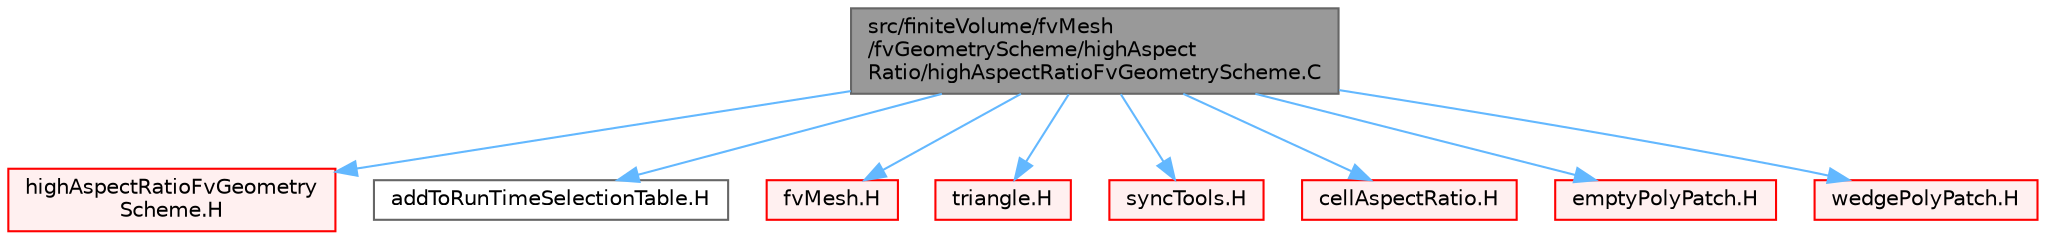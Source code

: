 digraph "src/finiteVolume/fvMesh/fvGeometryScheme/highAspectRatio/highAspectRatioFvGeometryScheme.C"
{
 // LATEX_PDF_SIZE
  bgcolor="transparent";
  edge [fontname=Helvetica,fontsize=10,labelfontname=Helvetica,labelfontsize=10];
  node [fontname=Helvetica,fontsize=10,shape=box,height=0.2,width=0.4];
  Node1 [id="Node000001",label="src/finiteVolume/fvMesh\l/fvGeometryScheme/highAspect\lRatio/highAspectRatioFvGeometryScheme.C",height=0.2,width=0.4,color="gray40", fillcolor="grey60", style="filled", fontcolor="black",tooltip=" "];
  Node1 -> Node2 [id="edge1_Node000001_Node000002",color="steelblue1",style="solid",tooltip=" "];
  Node2 [id="Node000002",label="highAspectRatioFvGeometry\lScheme.H",height=0.2,width=0.4,color="red", fillcolor="#FFF0F0", style="filled",URL="$highAspectRatioFvGeometryScheme_8H.html",tooltip=" "];
  Node1 -> Node197 [id="edge2_Node000001_Node000197",color="steelblue1",style="solid",tooltip=" "];
  Node197 [id="Node000197",label="addToRunTimeSelectionTable.H",height=0.2,width=0.4,color="grey40", fillcolor="white", style="filled",URL="$addToRunTimeSelectionTable_8H.html",tooltip="Macros for easy insertion into run-time selection tables."];
  Node1 -> Node198 [id="edge3_Node000001_Node000198",color="steelblue1",style="solid",tooltip=" "];
  Node198 [id="Node000198",label="fvMesh.H",height=0.2,width=0.4,color="red", fillcolor="#FFF0F0", style="filled",URL="$fvMesh_8H.html",tooltip=" "];
  Node1 -> Node345 [id="edge4_Node000001_Node000345",color="steelblue1",style="solid",tooltip=" "];
  Node345 [id="Node000345",label="triangle.H",height=0.2,width=0.4,color="red", fillcolor="#FFF0F0", style="filled",URL="$triangle_8H.html",tooltip=" "];
  Node1 -> Node357 [id="edge5_Node000001_Node000357",color="steelblue1",style="solid",tooltip=" "];
  Node357 [id="Node000357",label="syncTools.H",height=0.2,width=0.4,color="red", fillcolor="#FFF0F0", style="filled",URL="$syncTools_8H.html",tooltip=" "];
  Node1 -> Node370 [id="edge6_Node000001_Node000370",color="steelblue1",style="solid",tooltip=" "];
  Node370 [id="Node000370",label="cellAspectRatio.H",height=0.2,width=0.4,color="red", fillcolor="#FFF0F0", style="filled",URL="$cellAspectRatio_8H.html",tooltip=" "];
  Node1 -> Node372 [id="edge7_Node000001_Node000372",color="steelblue1",style="solid",tooltip=" "];
  Node372 [id="Node000372",label="emptyPolyPatch.H",height=0.2,width=0.4,color="red", fillcolor="#FFF0F0", style="filled",URL="$emptyPolyPatch_8H.html",tooltip=" "];
  Node1 -> Node373 [id="edge8_Node000001_Node000373",color="steelblue1",style="solid",tooltip=" "];
  Node373 [id="Node000373",label="wedgePolyPatch.H",height=0.2,width=0.4,color="red", fillcolor="#FFF0F0", style="filled",URL="$wedgePolyPatch_8H.html",tooltip=" "];
}
